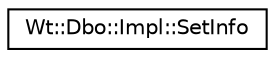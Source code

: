 digraph "Graphical Class Hierarchy"
{
 // LATEX_PDF_SIZE
  edge [fontname="Helvetica",fontsize="10",labelfontname="Helvetica",labelfontsize="10"];
  node [fontname="Helvetica",fontsize="10",shape=record];
  rankdir="LR";
  Node0 [label="Wt::Dbo::Impl::SetInfo",height=0.2,width=0.4,color="black", fillcolor="white", style="filled",URL="$structWt_1_1Dbo_1_1Impl_1_1SetInfo.html",tooltip=" "];
}
